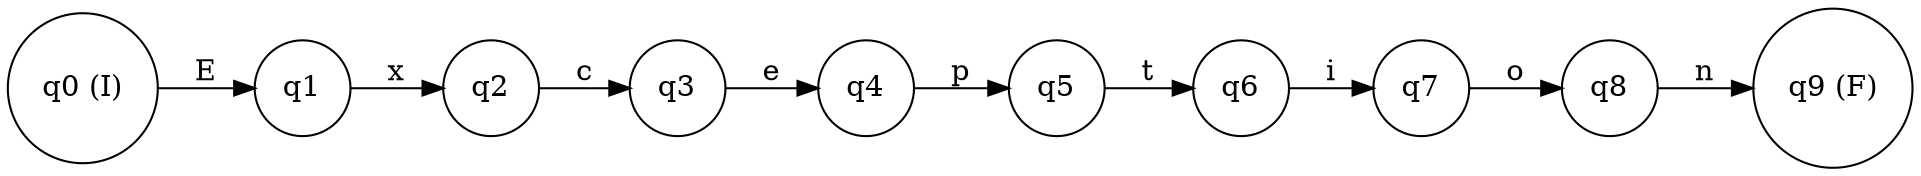 digraph finite_state_machine {
rankdir=LR;
node [shape = circle];
q0 [label="q0 (I)"];
q1 [label="q1"];
q2 [label="q2"];
q3 [label="q3"];
q4 [label="q4"];
q5 [label="q5"];
q6 [label="q6"];
q7 [label="q7"];
q8 [label="q8"];
q9 [label="q9 (F)"];
q0 -> q1 [label="E"];
q1 -> q2 [label="x"];
q2 -> q3 [label="c"];
q3 -> q4 [label="e"];
q4 -> q5 [label="p"];
q5 -> q6 [label="t"];
q6 -> q7 [label="i"];
q7 -> q8 [label="o"];
q8 -> q9 [label="n"];
}
